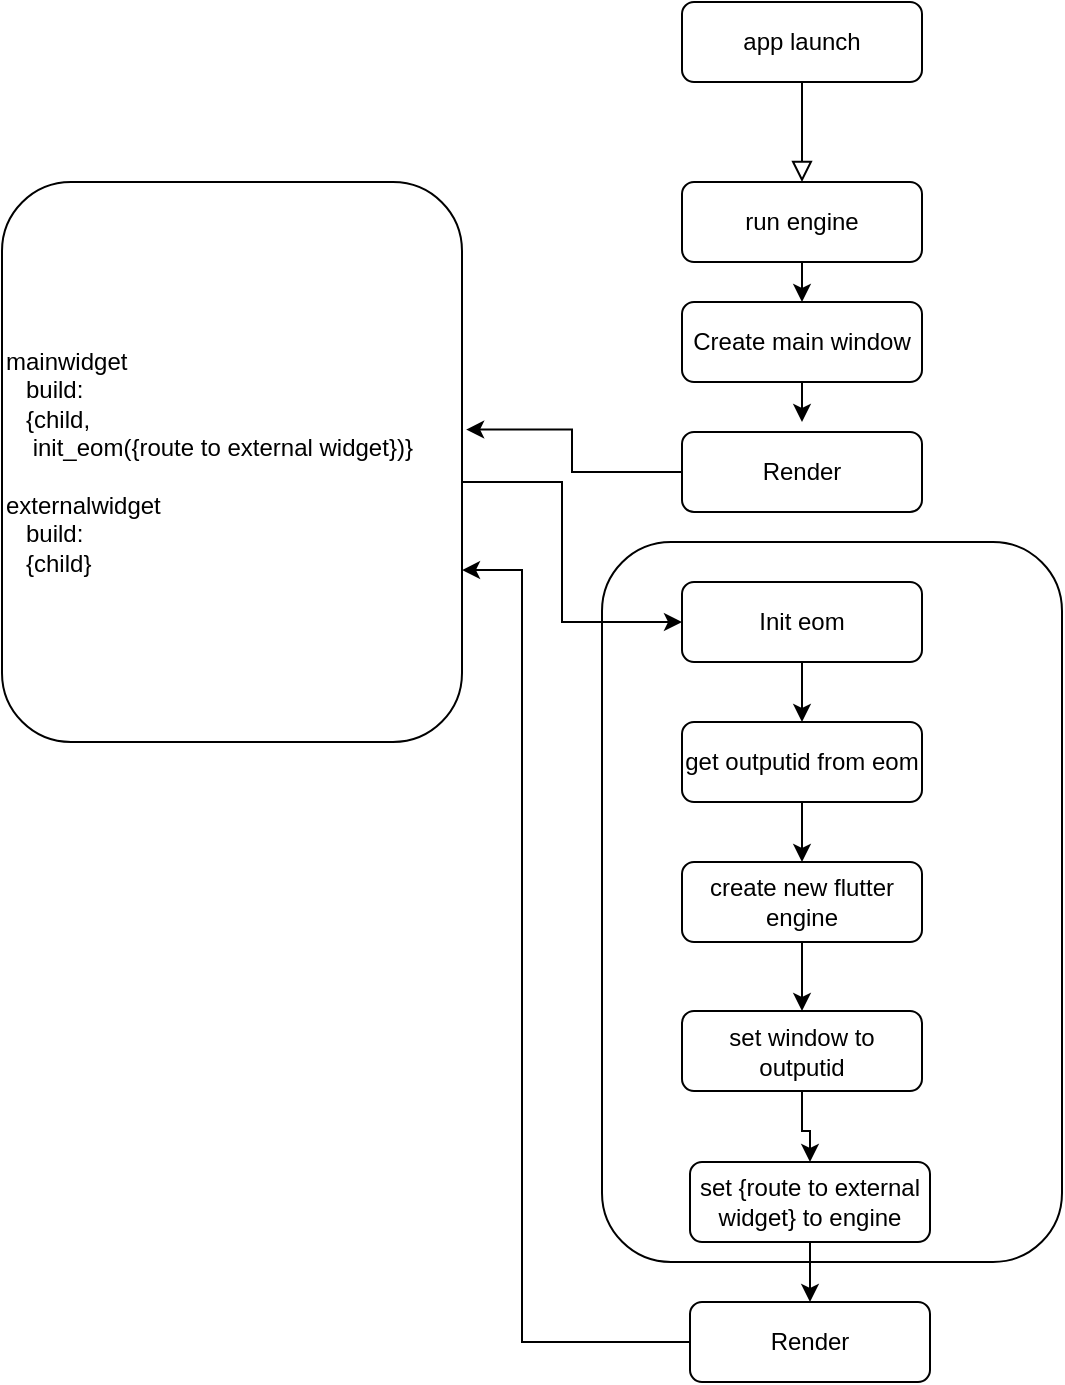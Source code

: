 <mxfile version="14.7.4" type="github">
  <diagram id="C5RBs43oDa-KdzZeNtuy" name="Page-1">
    <mxGraphModel dx="743" dy="565" grid="1" gridSize="10" guides="1" tooltips="1" connect="1" arrows="1" fold="1" page="1" pageScale="1" pageWidth="827" pageHeight="1169" math="0" shadow="0">
      <root>
        <mxCell id="WIyWlLk6GJQsqaUBKTNV-0" />
        <mxCell id="WIyWlLk6GJQsqaUBKTNV-1" parent="WIyWlLk6GJQsqaUBKTNV-0" />
        <mxCell id="tB2mMKvzdS00NjSyp67Q-13" value="" style="rounded=1;whiteSpace=wrap;html=1;fontSize=12;glass=0;strokeWidth=1;shadow=0;" vertex="1" parent="WIyWlLk6GJQsqaUBKTNV-1">
          <mxGeometry x="310" y="350" width="230" height="360" as="geometry" />
        </mxCell>
        <mxCell id="WIyWlLk6GJQsqaUBKTNV-2" value="" style="rounded=0;html=1;jettySize=auto;orthogonalLoop=1;fontSize=11;endArrow=block;endFill=0;endSize=8;strokeWidth=1;shadow=0;labelBackgroundColor=none;edgeStyle=orthogonalEdgeStyle;" parent="WIyWlLk6GJQsqaUBKTNV-1" source="WIyWlLk6GJQsqaUBKTNV-3" edge="1">
          <mxGeometry relative="1" as="geometry">
            <mxPoint x="410" y="170" as="targetPoint" />
          </mxGeometry>
        </mxCell>
        <mxCell id="WIyWlLk6GJQsqaUBKTNV-3" value="app launch" style="rounded=1;whiteSpace=wrap;html=1;fontSize=12;glass=0;strokeWidth=1;shadow=0;" parent="WIyWlLk6GJQsqaUBKTNV-1" vertex="1">
          <mxGeometry x="350" y="80" width="120" height="40" as="geometry" />
        </mxCell>
        <mxCell id="tB2mMKvzdS00NjSyp67Q-2" style="edgeStyle=orthogonalEdgeStyle;rounded=0;orthogonalLoop=1;jettySize=auto;html=1;exitX=0.5;exitY=1;exitDx=0;exitDy=0;entryX=0.5;entryY=0;entryDx=0;entryDy=0;" edge="1" parent="WIyWlLk6GJQsqaUBKTNV-1" source="WIyWlLk6GJQsqaUBKTNV-7" target="tB2mMKvzdS00NjSyp67Q-1">
          <mxGeometry relative="1" as="geometry" />
        </mxCell>
        <mxCell id="WIyWlLk6GJQsqaUBKTNV-7" value="run engine" style="rounded=1;whiteSpace=wrap;html=1;fontSize=12;glass=0;strokeWidth=1;shadow=0;" parent="WIyWlLk6GJQsqaUBKTNV-1" vertex="1">
          <mxGeometry x="350" y="170" width="120" height="40" as="geometry" />
        </mxCell>
        <mxCell id="tB2mMKvzdS00NjSyp67Q-8" style="edgeStyle=orthogonalEdgeStyle;rounded=0;orthogonalLoop=1;jettySize=auto;html=1;entryX=0;entryY=0.5;entryDx=0;entryDy=0;" edge="1" parent="WIyWlLk6GJQsqaUBKTNV-1" source="tB2mMKvzdS00NjSyp67Q-0" target="tB2mMKvzdS00NjSyp67Q-7">
          <mxGeometry relative="1" as="geometry">
            <Array as="points">
              <mxPoint x="290" y="320" />
              <mxPoint x="290" y="390" />
            </Array>
          </mxGeometry>
        </mxCell>
        <mxCell id="tB2mMKvzdS00NjSyp67Q-0" value="mainwidget&lt;br&gt;&amp;nbsp; &amp;nbsp;build: &lt;br&gt;&amp;nbsp; &amp;nbsp;{child, &lt;br&gt;&amp;nbsp; &amp;nbsp; init_eom({route to external widget})}&lt;br&gt;&lt;br&gt;externalwidget&lt;br&gt;&amp;nbsp; &amp;nbsp;build:&lt;br&gt;&amp;nbsp; &amp;nbsp;{child}" style="rounded=1;whiteSpace=wrap;html=1;fontSize=12;glass=0;strokeWidth=1;shadow=0;align=left;" vertex="1" parent="WIyWlLk6GJQsqaUBKTNV-1">
          <mxGeometry x="10" y="170" width="230" height="280" as="geometry" />
        </mxCell>
        <mxCell id="tB2mMKvzdS00NjSyp67Q-5" style="edgeStyle=orthogonalEdgeStyle;rounded=0;orthogonalLoop=1;jettySize=auto;html=1;" edge="1" parent="WIyWlLk6GJQsqaUBKTNV-1" source="tB2mMKvzdS00NjSyp67Q-1">
          <mxGeometry relative="1" as="geometry">
            <mxPoint x="410" y="290" as="targetPoint" />
          </mxGeometry>
        </mxCell>
        <mxCell id="tB2mMKvzdS00NjSyp67Q-1" value="Create main window" style="rounded=1;whiteSpace=wrap;html=1;fontSize=12;glass=0;strokeWidth=1;shadow=0;" vertex="1" parent="WIyWlLk6GJQsqaUBKTNV-1">
          <mxGeometry x="350" y="230" width="120" height="40" as="geometry" />
        </mxCell>
        <mxCell id="tB2mMKvzdS00NjSyp67Q-6" style="edgeStyle=orthogonalEdgeStyle;rounded=0;orthogonalLoop=1;jettySize=auto;html=1;entryX=1.009;entryY=0.442;entryDx=0;entryDy=0;entryPerimeter=0;" edge="1" parent="WIyWlLk6GJQsqaUBKTNV-1" source="tB2mMKvzdS00NjSyp67Q-4" target="tB2mMKvzdS00NjSyp67Q-0">
          <mxGeometry relative="1" as="geometry">
            <mxPoint x="270" y="300" as="targetPoint" />
          </mxGeometry>
        </mxCell>
        <mxCell id="tB2mMKvzdS00NjSyp67Q-4" value="Render" style="rounded=1;whiteSpace=wrap;html=1;fontSize=12;glass=0;strokeWidth=1;shadow=0;" vertex="1" parent="WIyWlLk6GJQsqaUBKTNV-1">
          <mxGeometry x="350" y="295" width="120" height="40" as="geometry" />
        </mxCell>
        <mxCell id="tB2mMKvzdS00NjSyp67Q-14" style="edgeStyle=orthogonalEdgeStyle;rounded=0;orthogonalLoop=1;jettySize=auto;html=1;entryX=0.5;entryY=0;entryDx=0;entryDy=0;" edge="1" parent="WIyWlLk6GJQsqaUBKTNV-1" source="tB2mMKvzdS00NjSyp67Q-7" target="tB2mMKvzdS00NjSyp67Q-9">
          <mxGeometry relative="1" as="geometry" />
        </mxCell>
        <mxCell id="tB2mMKvzdS00NjSyp67Q-7" value="Init eom" style="rounded=1;whiteSpace=wrap;html=1;fontSize=12;glass=0;strokeWidth=1;shadow=0;" vertex="1" parent="WIyWlLk6GJQsqaUBKTNV-1">
          <mxGeometry x="350" y="370" width="120" height="40" as="geometry" />
        </mxCell>
        <mxCell id="tB2mMKvzdS00NjSyp67Q-15" style="edgeStyle=orthogonalEdgeStyle;rounded=0;orthogonalLoop=1;jettySize=auto;html=1;entryX=0.5;entryY=0;entryDx=0;entryDy=0;" edge="1" parent="WIyWlLk6GJQsqaUBKTNV-1" source="tB2mMKvzdS00NjSyp67Q-9" target="tB2mMKvzdS00NjSyp67Q-10">
          <mxGeometry relative="1" as="geometry" />
        </mxCell>
        <mxCell id="tB2mMKvzdS00NjSyp67Q-9" value="get outputid from eom" style="rounded=1;whiteSpace=wrap;html=1;fontSize=12;glass=0;strokeWidth=1;shadow=0;" vertex="1" parent="WIyWlLk6GJQsqaUBKTNV-1">
          <mxGeometry x="350" y="440" width="120" height="40" as="geometry" />
        </mxCell>
        <mxCell id="tB2mMKvzdS00NjSyp67Q-17" style="edgeStyle=orthogonalEdgeStyle;rounded=0;orthogonalLoop=1;jettySize=auto;html=1;entryX=0.5;entryY=0;entryDx=0;entryDy=0;" edge="1" parent="WIyWlLk6GJQsqaUBKTNV-1" source="tB2mMKvzdS00NjSyp67Q-10" target="tB2mMKvzdS00NjSyp67Q-11">
          <mxGeometry relative="1" as="geometry" />
        </mxCell>
        <mxCell id="tB2mMKvzdS00NjSyp67Q-10" value="create new flutter engine" style="rounded=1;whiteSpace=wrap;html=1;fontSize=12;glass=0;strokeWidth=1;shadow=0;" vertex="1" parent="WIyWlLk6GJQsqaUBKTNV-1">
          <mxGeometry x="350" y="510" width="120" height="40" as="geometry" />
        </mxCell>
        <mxCell id="tB2mMKvzdS00NjSyp67Q-18" style="edgeStyle=orthogonalEdgeStyle;rounded=0;orthogonalLoop=1;jettySize=auto;html=1;entryX=0.5;entryY=0;entryDx=0;entryDy=0;" edge="1" parent="WIyWlLk6GJQsqaUBKTNV-1" source="tB2mMKvzdS00NjSyp67Q-11" target="tB2mMKvzdS00NjSyp67Q-12">
          <mxGeometry relative="1" as="geometry" />
        </mxCell>
        <mxCell id="tB2mMKvzdS00NjSyp67Q-11" value="set window to outputid" style="rounded=1;whiteSpace=wrap;html=1;fontSize=12;glass=0;strokeWidth=1;shadow=0;" vertex="1" parent="WIyWlLk6GJQsqaUBKTNV-1">
          <mxGeometry x="350" y="584.5" width="120" height="40" as="geometry" />
        </mxCell>
        <mxCell id="tB2mMKvzdS00NjSyp67Q-20" style="edgeStyle=orthogonalEdgeStyle;rounded=0;orthogonalLoop=1;jettySize=auto;html=1;entryX=0.5;entryY=0;entryDx=0;entryDy=0;" edge="1" parent="WIyWlLk6GJQsqaUBKTNV-1" source="tB2mMKvzdS00NjSyp67Q-12" target="tB2mMKvzdS00NjSyp67Q-19">
          <mxGeometry relative="1" as="geometry" />
        </mxCell>
        <mxCell id="tB2mMKvzdS00NjSyp67Q-12" value="set {route to external widget} to engine" style="rounded=1;whiteSpace=wrap;html=1;fontSize=12;glass=0;strokeWidth=1;shadow=0;" vertex="1" parent="WIyWlLk6GJQsqaUBKTNV-1">
          <mxGeometry x="354" y="660" width="120" height="40" as="geometry" />
        </mxCell>
        <mxCell id="tB2mMKvzdS00NjSyp67Q-21" style="edgeStyle=orthogonalEdgeStyle;rounded=0;orthogonalLoop=1;jettySize=auto;html=1;entryX=1;entryY=0.693;entryDx=0;entryDy=0;entryPerimeter=0;" edge="1" parent="WIyWlLk6GJQsqaUBKTNV-1" source="tB2mMKvzdS00NjSyp67Q-19" target="tB2mMKvzdS00NjSyp67Q-0">
          <mxGeometry relative="1" as="geometry">
            <Array as="points">
              <mxPoint x="270" y="750" />
              <mxPoint x="270" y="364" />
            </Array>
          </mxGeometry>
        </mxCell>
        <mxCell id="tB2mMKvzdS00NjSyp67Q-19" value="Render" style="rounded=1;whiteSpace=wrap;html=1;fontSize=12;glass=0;strokeWidth=1;shadow=0;" vertex="1" parent="WIyWlLk6GJQsqaUBKTNV-1">
          <mxGeometry x="354" y="730" width="120" height="40" as="geometry" />
        </mxCell>
      </root>
    </mxGraphModel>
  </diagram>
</mxfile>
